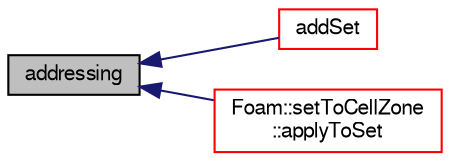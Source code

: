 digraph "addressing"
{
  bgcolor="transparent";
  edge [fontname="FreeSans",fontsize="10",labelfontname="FreeSans",labelfontsize="10"];
  node [fontname="FreeSans",fontsize="10",shape=record];
  rankdir="LR";
  Node969 [label="addressing",height=0.2,width=0.4,color="black", fillcolor="grey75", style="filled", fontcolor="black"];
  Node969 -> Node970 [dir="back",color="midnightblue",fontsize="10",style="solid",fontname="FreeSans"];
  Node970 [label="addSet",height=0.2,width=0.4,color="red",URL="$a25442.html#aac9372868e32f2c7de8b956890f035c2",tooltip="Add elements present in set. "];
  Node969 -> Node972 [dir="back",color="midnightblue",fontsize="10",style="solid",fontname="FreeSans"];
  Node972 [label="Foam::setToCellZone\l::applyToSet",height=0.2,width=0.4,color="red",URL="$a25338.html#a2d6074569c50892cef0d0f02422c89d1"];
}

